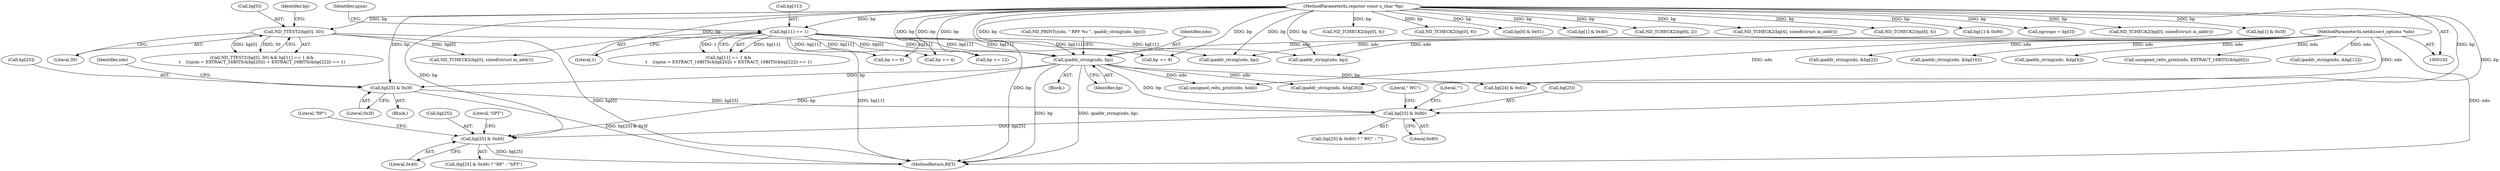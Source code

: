 digraph "0_tcpdump_5dc1860d8267b1e0cb78c9ffa2a40bea2fdb3ddc_1@pointer" {
"1000186" [label="(Call,bp[25] & 0x3f)"];
"1000146" [label="(Call,ipaddr_string(ndo, bp))"];
"1000103" [label="(MethodParameterIn,netdissect_options *ndo)"];
"1000113" [label="(Call,ND_TTEST2(bp[0], 30))"];
"1000104" [label="(MethodParameterIn,register const u_char *bp)"];
"1000119" [label="(Call,bp[11] == 1)"];
"1000232" [label="(Call,bp[25] & 0x80)"];
"1000240" [label="(Call,bp[25] & 0x40)"];
"1000117" [label="(Literal,30)"];
"1000244" [label="(Literal,0x40)"];
"1000179" [label="(Call,ipaddr_string(ndo, &bp[26]))"];
"1000291" [label="(Call,unsigned_relts_print(ndo, EXTRACT_16BITS(&bp[6])))"];
"1000223" [label="(Call,bp[24] & 0x01)"];
"1000232" [label="(Call,bp[25] & 0x80)"];
"1000114" [label="(Call,bp[0])"];
"1000237" [label="(Literal,\" WC\")"];
"1000478" [label="(Call,bp += 6)"];
"1000120" [label="(Call,bp[11])"];
"1000144" [label="(Block,)"];
"1000127" [label="(Identifier,njoin)"];
"1000119" [label="(Call,bp[11] == 1)"];
"1000240" [label="(Call,bp[25] & 0x40)"];
"1000311" [label="(Call,ND_TCHECK2(bp[0], 4))"];
"1000236" [label="(Literal,0x80)"];
"1000113" [label="(Call,ND_TTEST2(bp[0], 30))"];
"1000141" [label="(Call,ND_PRINT((ndo, \" RPF %s \", ipaddr_string(ndo, bp))))"];
"1000118" [label="(Call,bp[11] == 1 &&\n\t    ((njoin = EXTRACT_16BITS(&bp[20])) + EXTRACT_16BITS(&bp[22])) == 1)"];
"1000191" [label="(Call,ipaddr_string(ndo, &bp[12]))"];
"1000123" [label="(Literal,1)"];
"1000190" [label="(Literal,0x3f)"];
"1000427" [label="(Call,ND_TCHECK2(bp[0], 6))"];
"1000186" [label="(Call,bp[25] & 0x3f)"];
"1000147" [label="(Identifier,ndo)"];
"1000342" [label="(Call,ipaddr_string(ndo, bp))"];
"1000187" [label="(Call,bp[25])"];
"1000441" [label="(Call,bp[0] & 0x01)"];
"1000459" [label="(Call,bp[1] & 0x40)"];
"1000272" [label="(Call,ND_TCHECK2(bp[6], 2))"];
"1000112" [label="(Call,ND_TTEST2(bp[0], 30) && bp[11] == 1 &&\n\t    ((njoin = EXTRACT_16BITS(&bp[20])) + EXTRACT_16BITS(&bp[22])) == 1)"];
"1000345" [label="(Call,ND_TCHECK2(bp[4], sizeof(struct in_addr)))"];
"1000269" [label="(Call,ipaddr_string(ndo, bp))"];
"1000370" [label="(Call,ND_TCHECK2(bp[8], 4))"];
"1000450" [label="(Call,bp[1] & 0x80)"];
"1000241" [label="(Call,bp[25])"];
"1000165" [label="(Call,unsigned_relts_print(ndo, hold))"];
"1000246" [label="(Literal,\"SPT\")"];
"1000238" [label="(Literal,\"\")"];
"1000467" [label="(Call,ipaddr_string(ndo, &bp[2]))"];
"1000231" [label="(Call,(bp[25] & 0x80) ? \" WC\" : \"\")"];
"1000192" [label="(Identifier,ndo)"];
"1000239" [label="(Call,(bp[25] & 0x40) ? \"RP\" : \"SPT\")"];
"1000210" [label="(Call,ipaddr_string(ndo, &bp[16]))"];
"1000185" [label="(Block,)"];
"1000364" [label="(Call,ipaddr_string(ndo, &bp[4]))"];
"1000321" [label="(Call,bp += 4)"];
"1000245" [label="(Literal,\"RP\")"];
"1000233" [label="(Call,bp[25])"];
"1000491" [label="(MethodReturn,RET)"];
"1000148" [label="(Identifier,bp)"];
"1000316" [label="(Call,ngroups = bp[3])"];
"1000397" [label="(Call,bp += 12)"];
"1000103" [label="(MethodParameterIn,netdissect_options *ndo)"];
"1000248" [label="(Call,ND_TCHECK2(bp[0], sizeof(struct in_addr)))"];
"1000331" [label="(Call,ND_TCHECK2(bp[0], sizeof(struct in_addr)))"];
"1000473" [label="(Call,bp[1] & 0x3f)"];
"1000146" [label="(Call,ipaddr_string(ndo, bp))"];
"1000104" [label="(MethodParameterIn,register const u_char *bp)"];
"1000121" [label="(Identifier,bp)"];
"1000305" [label="(Call,bp += 8)"];
"1000186" -> "1000185"  [label="AST: "];
"1000186" -> "1000190"  [label="CFG: "];
"1000187" -> "1000186"  [label="AST: "];
"1000190" -> "1000186"  [label="AST: "];
"1000192" -> "1000186"  [label="CFG: "];
"1000186" -> "1000491"  [label="DDG: bp[25] & 0x3f"];
"1000146" -> "1000186"  [label="DDG: bp"];
"1000104" -> "1000186"  [label="DDG: bp"];
"1000186" -> "1000232"  [label="DDG: bp[25]"];
"1000146" -> "1000144"  [label="AST: "];
"1000146" -> "1000148"  [label="CFG: "];
"1000147" -> "1000146"  [label="AST: "];
"1000148" -> "1000146"  [label="AST: "];
"1000141" -> "1000146"  [label="CFG: "];
"1000146" -> "1000491"  [label="DDG: bp"];
"1000146" -> "1000491"  [label="DDG: ipaddr_string(ndo, bp)"];
"1000103" -> "1000146"  [label="DDG: ndo"];
"1000113" -> "1000146"  [label="DDG: bp[0]"];
"1000119" -> "1000146"  [label="DDG: bp[11]"];
"1000104" -> "1000146"  [label="DDG: bp"];
"1000146" -> "1000165"  [label="DDG: ndo"];
"1000146" -> "1000179"  [label="DDG: ndo"];
"1000146" -> "1000223"  [label="DDG: bp"];
"1000146" -> "1000232"  [label="DDG: bp"];
"1000146" -> "1000240"  [label="DDG: bp"];
"1000103" -> "1000102"  [label="AST: "];
"1000103" -> "1000491"  [label="DDG: ndo"];
"1000103" -> "1000165"  [label="DDG: ndo"];
"1000103" -> "1000179"  [label="DDG: ndo"];
"1000103" -> "1000191"  [label="DDG: ndo"];
"1000103" -> "1000210"  [label="DDG: ndo"];
"1000103" -> "1000269"  [label="DDG: ndo"];
"1000103" -> "1000291"  [label="DDG: ndo"];
"1000103" -> "1000342"  [label="DDG: ndo"];
"1000103" -> "1000364"  [label="DDG: ndo"];
"1000103" -> "1000467"  [label="DDG: ndo"];
"1000113" -> "1000112"  [label="AST: "];
"1000113" -> "1000117"  [label="CFG: "];
"1000114" -> "1000113"  [label="AST: "];
"1000117" -> "1000113"  [label="AST: "];
"1000121" -> "1000113"  [label="CFG: "];
"1000112" -> "1000113"  [label="CFG: "];
"1000113" -> "1000491"  [label="DDG: bp[0]"];
"1000113" -> "1000112"  [label="DDG: bp[0]"];
"1000113" -> "1000112"  [label="DDG: 30"];
"1000104" -> "1000113"  [label="DDG: bp"];
"1000113" -> "1000248"  [label="DDG: bp[0]"];
"1000104" -> "1000102"  [label="AST: "];
"1000104" -> "1000491"  [label="DDG: bp"];
"1000104" -> "1000119"  [label="DDG: bp"];
"1000104" -> "1000223"  [label="DDG: bp"];
"1000104" -> "1000232"  [label="DDG: bp"];
"1000104" -> "1000240"  [label="DDG: bp"];
"1000104" -> "1000248"  [label="DDG: bp"];
"1000104" -> "1000269"  [label="DDG: bp"];
"1000104" -> "1000272"  [label="DDG: bp"];
"1000104" -> "1000305"  [label="DDG: bp"];
"1000104" -> "1000311"  [label="DDG: bp"];
"1000104" -> "1000316"  [label="DDG: bp"];
"1000104" -> "1000321"  [label="DDG: bp"];
"1000104" -> "1000331"  [label="DDG: bp"];
"1000104" -> "1000342"  [label="DDG: bp"];
"1000104" -> "1000345"  [label="DDG: bp"];
"1000104" -> "1000370"  [label="DDG: bp"];
"1000104" -> "1000397"  [label="DDG: bp"];
"1000104" -> "1000427"  [label="DDG: bp"];
"1000104" -> "1000441"  [label="DDG: bp"];
"1000104" -> "1000450"  [label="DDG: bp"];
"1000104" -> "1000459"  [label="DDG: bp"];
"1000104" -> "1000473"  [label="DDG: bp"];
"1000104" -> "1000478"  [label="DDG: bp"];
"1000119" -> "1000118"  [label="AST: "];
"1000119" -> "1000123"  [label="CFG: "];
"1000120" -> "1000119"  [label="AST: "];
"1000123" -> "1000119"  [label="AST: "];
"1000127" -> "1000119"  [label="CFG: "];
"1000118" -> "1000119"  [label="CFG: "];
"1000119" -> "1000491"  [label="DDG: bp[11]"];
"1000119" -> "1000118"  [label="DDG: bp[11]"];
"1000119" -> "1000118"  [label="DDG: 1"];
"1000119" -> "1000269"  [label="DDG: bp[11]"];
"1000119" -> "1000305"  [label="DDG: bp[11]"];
"1000119" -> "1000321"  [label="DDG: bp[11]"];
"1000119" -> "1000342"  [label="DDG: bp[11]"];
"1000119" -> "1000397"  [label="DDG: bp[11]"];
"1000119" -> "1000478"  [label="DDG: bp[11]"];
"1000232" -> "1000231"  [label="AST: "];
"1000232" -> "1000236"  [label="CFG: "];
"1000233" -> "1000232"  [label="AST: "];
"1000236" -> "1000232"  [label="AST: "];
"1000237" -> "1000232"  [label="CFG: "];
"1000238" -> "1000232"  [label="CFG: "];
"1000232" -> "1000240"  [label="DDG: bp[25]"];
"1000240" -> "1000239"  [label="AST: "];
"1000240" -> "1000244"  [label="CFG: "];
"1000241" -> "1000240"  [label="AST: "];
"1000244" -> "1000240"  [label="AST: "];
"1000245" -> "1000240"  [label="CFG: "];
"1000246" -> "1000240"  [label="CFG: "];
"1000240" -> "1000491"  [label="DDG: bp[25]"];
}
